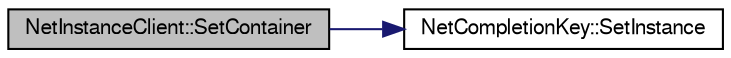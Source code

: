 digraph G
{
  edge [fontname="FreeSans",fontsize="10",labelfontname="FreeSans",labelfontsize="10"];
  node [fontname="FreeSans",fontsize="10",shape=record];
  rankdir=LR;
  Node1 [label="NetInstanceClient::SetContainer",height=0.2,width=0.4,color="black", fillcolor="grey75", style="filled" fontcolor="black"];
  Node1 -> Node2 [color="midnightblue",fontsize="10",style="solid",fontname="FreeSans"];
  Node2 [label="NetCompletionKey::SetInstance",height=0.2,width=0.4,color="black", fillcolor="white", style="filled",URL="$class_net_completion_key.html#a241120bcb7868051a3abb2ebb5731f53"];
}
